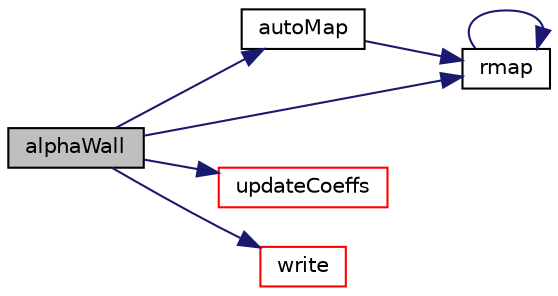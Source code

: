 digraph "alphaWall"
{
  bgcolor="transparent";
  edge [fontname="Helvetica",fontsize="10",labelfontname="Helvetica",labelfontsize="10"];
  node [fontname="Helvetica",fontsize="10",shape=record];
  rankdir="LR";
  Node35 [label="alphaWall",height=0.2,width=0.4,color="black", fillcolor="grey75", style="filled", fontcolor="black"];
  Node35 -> Node36 [color="midnightblue",fontsize="10",style="solid",fontname="Helvetica"];
  Node36 [label="autoMap",height=0.2,width=0.4,color="black",URL="$a32041.html#a0ab0c43ce90d756c88dd81e3d0a9eef5",tooltip="Map (and resize as needed) from self given a mapping object. "];
  Node36 -> Node37 [color="midnightblue",fontsize="10",style="solid",fontname="Helvetica"];
  Node37 [label="rmap",height=0.2,width=0.4,color="black",URL="$a32041.html#a713277715ccc0a5ef466b0516d44731f",tooltip="Reverse map the given fvPatchField onto this fvPatchField. "];
  Node37 -> Node37 [color="midnightblue",fontsize="10",style="solid",fontname="Helvetica"];
  Node35 -> Node37 [color="midnightblue",fontsize="10",style="solid",fontname="Helvetica"];
  Node35 -> Node38 [color="midnightblue",fontsize="10",style="solid",fontname="Helvetica"];
  Node38 [label="updateCoeffs",height=0.2,width=0.4,color="red",URL="$a32041.html#a7e24eafac629d3733181cd942d4c902f",tooltip="Update the coefficients associated with the patch field. "];
  Node35 -> Node41 [color="midnightblue",fontsize="10",style="solid",fontname="Helvetica"];
  Node41 [label="write",height=0.2,width=0.4,color="red",URL="$a32041.html#a293fdfec8bdfbd5c3913ab4c9f3454ff",tooltip="Write. "];
}
